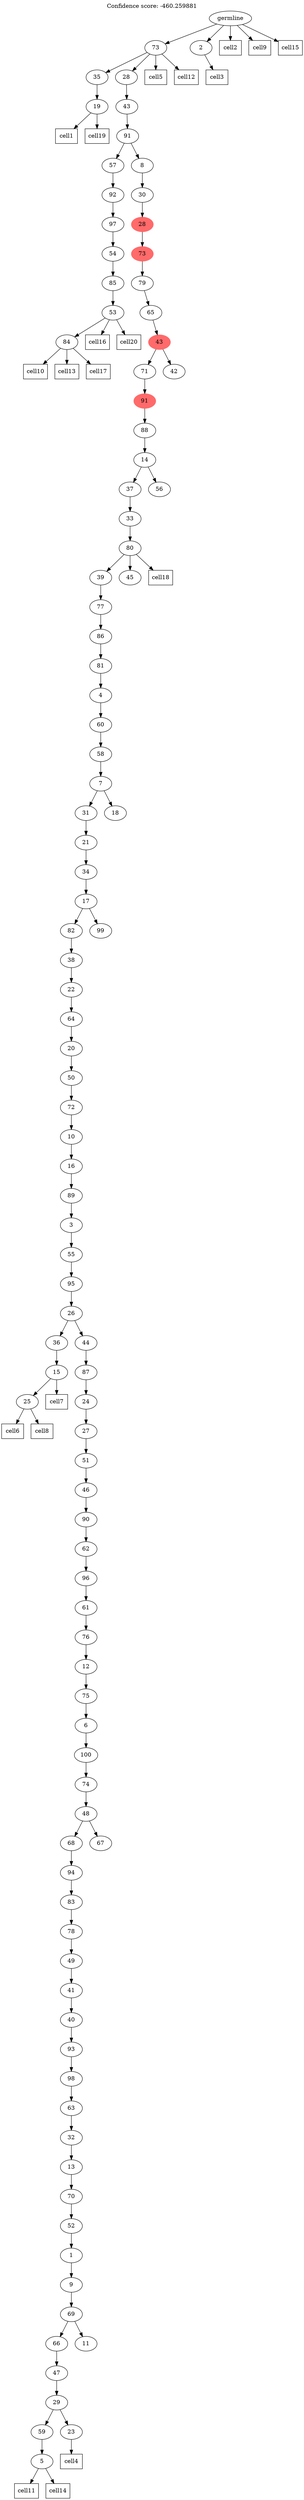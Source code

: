 digraph g {
	"102" -> "103";
	"103" [label="19"];
	"100" -> "101";
	"101" [label="84"];
	"99" -> "100";
	"100" [label="53"];
	"98" -> "99";
	"99" [label="85"];
	"97" -> "98";
	"98" [label="54"];
	"96" -> "97";
	"97" [label="97"];
	"95" -> "96";
	"96" [label="92"];
	"88" -> "89";
	"89" [label="25"];
	"87" -> "88";
	"88" [label="15"];
	"83" -> "84";
	"84" [label="5"];
	"81" -> "82";
	"82" [label="23"];
	"81" -> "83";
	"83" [label="59"];
	"80" -> "81";
	"81" [label="29"];
	"79" -> "80";
	"80" [label="47"];
	"78" -> "79";
	"79" [label="66"];
	"78" -> "85";
	"85" [label="11"];
	"77" -> "78";
	"78" [label="69"];
	"76" -> "77";
	"77" [label="9"];
	"75" -> "76";
	"76" [label="1"];
	"74" -> "75";
	"75" [label="52"];
	"73" -> "74";
	"74" [label="70"];
	"72" -> "73";
	"73" [label="13"];
	"71" -> "72";
	"72" [label="32"];
	"70" -> "71";
	"71" [label="63"];
	"69" -> "70";
	"70" [label="98"];
	"68" -> "69";
	"69" [label="93"];
	"67" -> "68";
	"68" [label="40"];
	"66" -> "67";
	"67" [label="41"];
	"65" -> "66";
	"66" [label="49"];
	"64" -> "65";
	"65" [label="78"];
	"63" -> "64";
	"64" [label="83"];
	"62" -> "63";
	"63" [label="94"];
	"61" -> "62";
	"62" [label="68"];
	"61" -> "86";
	"86" [label="67"];
	"60" -> "61";
	"61" [label="48"];
	"59" -> "60";
	"60" [label="74"];
	"58" -> "59";
	"59" [label="100"];
	"57" -> "58";
	"58" [label="6"];
	"56" -> "57";
	"57" [label="75"];
	"55" -> "56";
	"56" [label="12"];
	"54" -> "55";
	"55" [label="76"];
	"53" -> "54";
	"54" [label="61"];
	"52" -> "53";
	"53" [label="96"];
	"51" -> "52";
	"52" [label="62"];
	"50" -> "51";
	"51" [label="90"];
	"49" -> "50";
	"50" [label="46"];
	"48" -> "49";
	"49" [label="51"];
	"47" -> "48";
	"48" [label="27"];
	"46" -> "47";
	"47" [label="24"];
	"45" -> "46";
	"46" [label="87"];
	"44" -> "45";
	"45" [label="44"];
	"44" -> "87";
	"87" [label="36"];
	"43" -> "44";
	"44" [label="26"];
	"42" -> "43";
	"43" [label="95"];
	"41" -> "42";
	"42" [label="55"];
	"40" -> "41";
	"41" [label="3"];
	"39" -> "40";
	"40" [label="89"];
	"38" -> "39";
	"39" [label="16"];
	"37" -> "38";
	"38" [label="10"];
	"36" -> "37";
	"37" [label="72"];
	"35" -> "36";
	"36" [label="50"];
	"34" -> "35";
	"35" [label="20"];
	"33" -> "34";
	"34" [label="64"];
	"32" -> "33";
	"33" [label="22"];
	"31" -> "32";
	"32" [label="38"];
	"30" -> "31";
	"31" [label="82"];
	"30" -> "90";
	"90" [label="99"];
	"29" -> "30";
	"30" [label="17"];
	"28" -> "29";
	"29" [label="34"];
	"27" -> "28";
	"28" [label="21"];
	"26" -> "27";
	"27" [label="31"];
	"26" -> "91";
	"91" [label="18"];
	"25" -> "26";
	"26" [label="7"];
	"24" -> "25";
	"25" [label="58"];
	"23" -> "24";
	"24" [label="60"];
	"22" -> "23";
	"23" [label="4"];
	"21" -> "22";
	"22" [label="81"];
	"20" -> "21";
	"21" [label="86"];
	"19" -> "20";
	"20" [label="77"];
	"18" -> "19";
	"19" [label="39"];
	"18" -> "92";
	"92" [label="45"];
	"17" -> "18";
	"18" [label="80"];
	"16" -> "17";
	"17" [label="33"];
	"15" -> "16";
	"16" [label="37"];
	"15" -> "93";
	"93" [label="56"];
	"14" -> "15";
	"15" [label="14"];
	"13" -> "14";
	"14" [label="88"];
	"12" -> "13";
	"13" [color=indianred1, style=filled, label="91"];
	"11" -> "12";
	"12" [label="71"];
	"11" -> "94";
	"94" [label="42"];
	"10" -> "11";
	"11" [color=indianred1, style=filled, label="43"];
	"9" -> "10";
	"10" [label="65"];
	"8" -> "9";
	"9" [label="79"];
	"7" -> "8";
	"8" [color=indianred1, style=filled, label="73"];
	"6" -> "7";
	"7" [color=indianred1, style=filled, label="28"];
	"5" -> "6";
	"6" [label="30"];
	"4" -> "5";
	"5" [label="8"];
	"4" -> "95";
	"95" [label="57"];
	"3" -> "4";
	"4" [label="91"];
	"2" -> "3";
	"3" [label="43"];
	"1" -> "2";
	"2" [label="28"];
	"1" -> "102";
	"102" [label="35"];
	"0" -> "1";
	"1" [label="73"];
	"0" -> "104";
	"104" [label="2"];
	"0" [label="germline"];
	"103" -> "cell1";
	"cell1" [shape=box];
	"0" -> "cell2";
	"cell2" [shape=box];
	"104" -> "cell3";
	"cell3" [shape=box];
	"82" -> "cell4";
	"cell4" [shape=box];
	"1" -> "cell5";
	"cell5" [shape=box];
	"89" -> "cell6";
	"cell6" [shape=box];
	"88" -> "cell7";
	"cell7" [shape=box];
	"89" -> "cell8";
	"cell8" [shape=box];
	"0" -> "cell9";
	"cell9" [shape=box];
	"101" -> "cell10";
	"cell10" [shape=box];
	"84" -> "cell11";
	"cell11" [shape=box];
	"1" -> "cell12";
	"cell12" [shape=box];
	"101" -> "cell13";
	"cell13" [shape=box];
	"84" -> "cell14";
	"cell14" [shape=box];
	"0" -> "cell15";
	"cell15" [shape=box];
	"100" -> "cell16";
	"cell16" [shape=box];
	"101" -> "cell17";
	"cell17" [shape=box];
	"18" -> "cell18";
	"cell18" [shape=box];
	"103" -> "cell19";
	"cell19" [shape=box];
	"100" -> "cell20";
	"cell20" [shape=box];
	labelloc="t";
	label="Confidence score: -460.259881";
}
